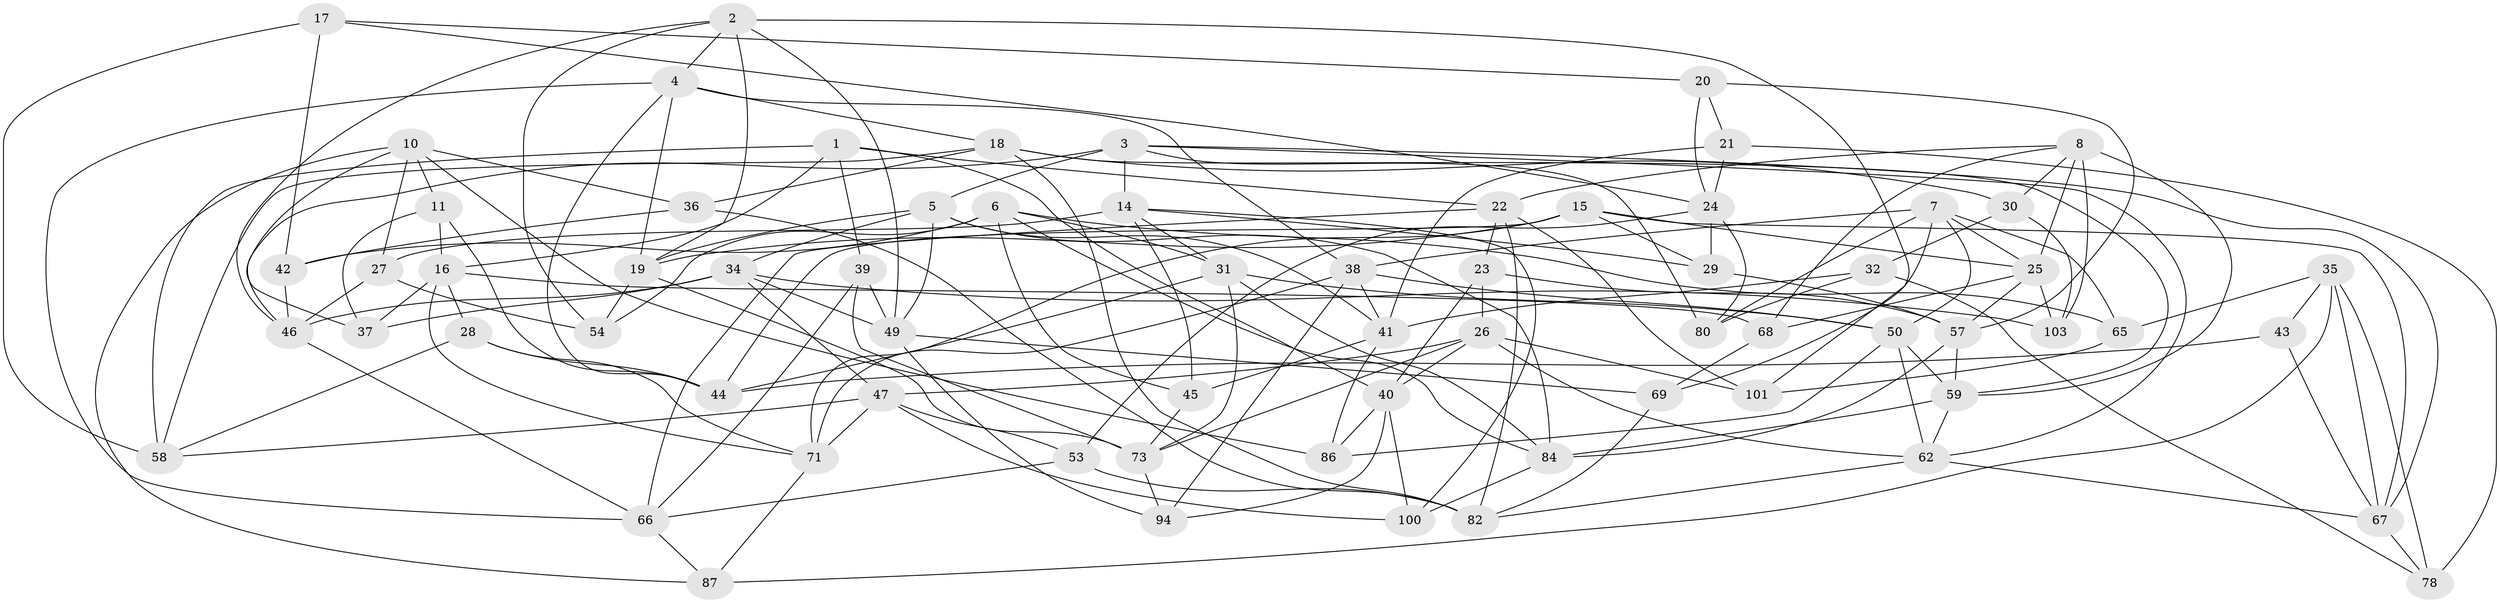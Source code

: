 // Generated by graph-tools (version 1.1) at 2025/24/03/03/25 07:24:27]
// undirected, 68 vertices, 173 edges
graph export_dot {
graph [start="1"]
  node [color=gray90,style=filled];
  1 [super="+13"];
  2 [super="+106"];
  3 [super="+93"];
  4 [super="+33"];
  5 [super="+72"];
  6 [super="+97"];
  7 [super="+12"];
  8 [super="+9"];
  10 [super="+76"];
  11;
  14 [super="+92"];
  15 [super="+91"];
  16 [super="+64"];
  17;
  18 [super="+99"];
  19 [super="+83"];
  20;
  21;
  22 [super="+107"];
  23;
  24 [super="+48"];
  25 [super="+55"];
  26 [super="+89"];
  27;
  28;
  29;
  30;
  31 [super="+85"];
  32;
  34 [super="+56"];
  35 [super="+70"];
  36;
  37;
  38 [super="+60"];
  39;
  40 [super="+105"];
  41 [super="+52"];
  42;
  43;
  44 [super="+63"];
  45;
  46 [super="+98"];
  47 [super="+51"];
  49 [super="+104"];
  50 [super="+102"];
  53;
  54;
  57 [super="+61"];
  58 [super="+96"];
  59 [super="+74"];
  62 [super="+95"];
  65;
  66 [super="+81"];
  67 [super="+79"];
  68;
  69;
  71 [super="+77"];
  73 [super="+75"];
  78;
  80;
  82 [super="+88"];
  84 [super="+90"];
  86;
  87;
  94;
  100;
  101;
  103;
  1 -- 16;
  1 -- 58 [weight=2];
  1 -- 22;
  1 -- 39;
  1 -- 40;
  2 -- 46;
  2 -- 4;
  2 -- 54;
  2 -- 49;
  2 -- 19;
  2 -- 101;
  3 -- 67;
  3 -- 14;
  3 -- 80;
  3 -- 5;
  3 -- 46;
  3 -- 62;
  4 -- 44;
  4 -- 19;
  4 -- 18;
  4 -- 38;
  4 -- 66;
  5 -- 34;
  5 -- 19;
  5 -- 84;
  5 -- 49;
  5 -- 41;
  6 -- 42;
  6 -- 84;
  6 -- 65;
  6 -- 54;
  6 -- 45;
  6 -- 31;
  7 -- 65;
  7 -- 50;
  7 -- 80;
  7 -- 69;
  7 -- 38;
  7 -- 25;
  8 -- 68;
  8 -- 103;
  8 -- 59;
  8 -- 22;
  8 -- 30;
  8 -- 25;
  10 -- 36;
  10 -- 11;
  10 -- 37;
  10 -- 27;
  10 -- 86;
  10 -- 87;
  11 -- 44;
  11 -- 37;
  11 -- 16;
  14 -- 27;
  14 -- 45;
  14 -- 100;
  14 -- 29;
  14 -- 31;
  15 -- 25;
  15 -- 29;
  15 -- 19;
  15 -- 67;
  15 -- 44;
  15 -- 71;
  16 -- 37;
  16 -- 28;
  16 -- 68;
  16 -- 71;
  17 -- 20;
  17 -- 42;
  17 -- 58;
  17 -- 24;
  18 -- 30;
  18 -- 36;
  18 -- 59;
  18 -- 82;
  18 -- 58;
  19 -- 54;
  19 -- 73;
  20 -- 21;
  20 -- 24;
  20 -- 57;
  21 -- 78;
  21 -- 24;
  21 -- 41;
  22 -- 66;
  22 -- 23;
  22 -- 82;
  22 -- 101;
  23 -- 40;
  23 -- 57;
  23 -- 26;
  24 -- 29;
  24 -- 53;
  24 -- 80;
  25 -- 57;
  25 -- 103;
  25 -- 68;
  26 -- 47;
  26 -- 101;
  26 -- 73;
  26 -- 40;
  26 -- 62;
  27 -- 54;
  27 -- 46;
  28 -- 44;
  28 -- 58;
  28 -- 71;
  29 -- 57;
  30 -- 103;
  30 -- 32;
  31 -- 44;
  31 -- 73;
  31 -- 84;
  31 -- 50;
  32 -- 78;
  32 -- 41;
  32 -- 80;
  34 -- 37;
  34 -- 46;
  34 -- 49;
  34 -- 103;
  34 -- 47;
  35 -- 87;
  35 -- 43 [weight=2];
  35 -- 67;
  35 -- 65;
  35 -- 78;
  36 -- 42;
  36 -- 82;
  38 -- 41;
  38 -- 94;
  38 -- 50;
  38 -- 71;
  39 -- 73;
  39 -- 49;
  39 -- 66;
  40 -- 86;
  40 -- 100;
  40 -- 94;
  41 -- 86;
  41 -- 45;
  42 -- 46;
  43 -- 67;
  43 -- 44;
  45 -- 73;
  46 -- 66;
  47 -- 71;
  47 -- 58;
  47 -- 100;
  47 -- 53;
  49 -- 69;
  49 -- 94;
  50 -- 59;
  50 -- 86;
  50 -- 62;
  53 -- 82;
  53 -- 66;
  57 -- 59;
  57 -- 84;
  59 -- 62;
  59 -- 84;
  62 -- 67;
  62 -- 82;
  65 -- 101;
  66 -- 87;
  67 -- 78;
  68 -- 69;
  69 -- 82;
  71 -- 87;
  73 -- 94;
  84 -- 100;
}
